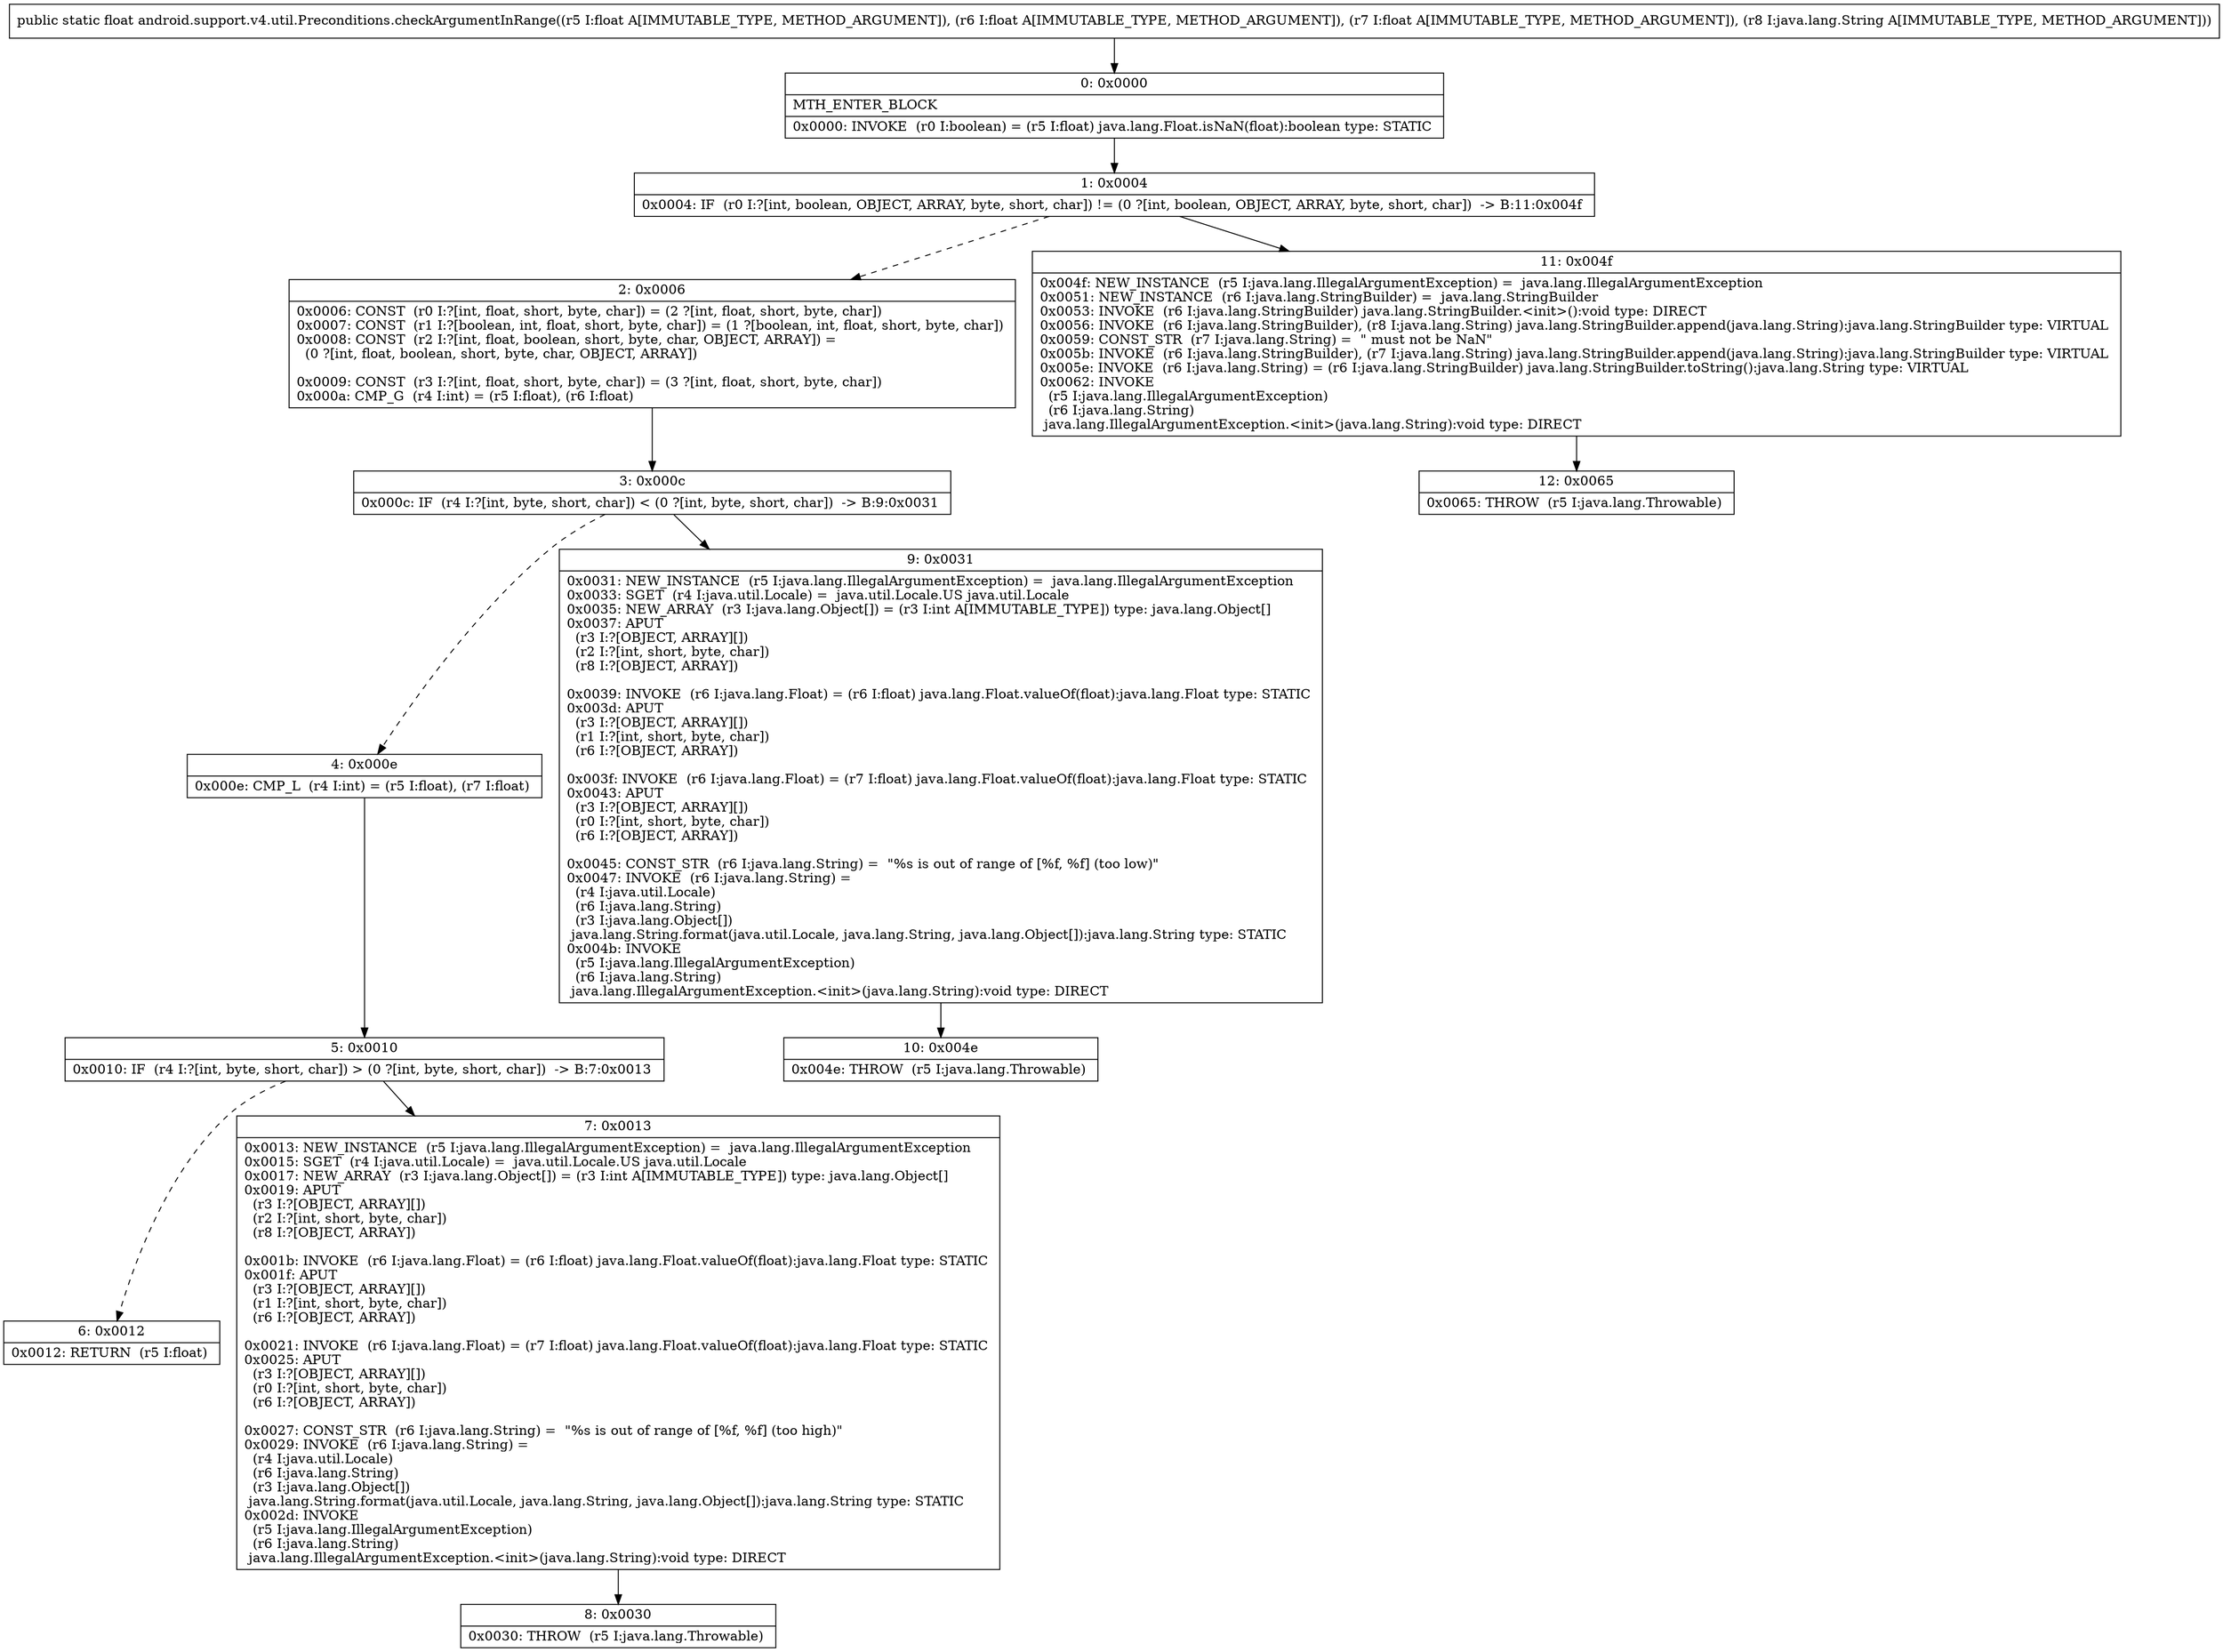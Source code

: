 digraph "CFG forandroid.support.v4.util.Preconditions.checkArgumentInRange(FFFLjava\/lang\/String;)F" {
Node_0 [shape=record,label="{0\:\ 0x0000|MTH_ENTER_BLOCK\l|0x0000: INVOKE  (r0 I:boolean) = (r5 I:float) java.lang.Float.isNaN(float):boolean type: STATIC \l}"];
Node_1 [shape=record,label="{1\:\ 0x0004|0x0004: IF  (r0 I:?[int, boolean, OBJECT, ARRAY, byte, short, char]) != (0 ?[int, boolean, OBJECT, ARRAY, byte, short, char])  \-\> B:11:0x004f \l}"];
Node_2 [shape=record,label="{2\:\ 0x0006|0x0006: CONST  (r0 I:?[int, float, short, byte, char]) = (2 ?[int, float, short, byte, char]) \l0x0007: CONST  (r1 I:?[boolean, int, float, short, byte, char]) = (1 ?[boolean, int, float, short, byte, char]) \l0x0008: CONST  (r2 I:?[int, float, boolean, short, byte, char, OBJECT, ARRAY]) = \l  (0 ?[int, float, boolean, short, byte, char, OBJECT, ARRAY])\l \l0x0009: CONST  (r3 I:?[int, float, short, byte, char]) = (3 ?[int, float, short, byte, char]) \l0x000a: CMP_G  (r4 I:int) = (r5 I:float), (r6 I:float) \l}"];
Node_3 [shape=record,label="{3\:\ 0x000c|0x000c: IF  (r4 I:?[int, byte, short, char]) \< (0 ?[int, byte, short, char])  \-\> B:9:0x0031 \l}"];
Node_4 [shape=record,label="{4\:\ 0x000e|0x000e: CMP_L  (r4 I:int) = (r5 I:float), (r7 I:float) \l}"];
Node_5 [shape=record,label="{5\:\ 0x0010|0x0010: IF  (r4 I:?[int, byte, short, char]) \> (0 ?[int, byte, short, char])  \-\> B:7:0x0013 \l}"];
Node_6 [shape=record,label="{6\:\ 0x0012|0x0012: RETURN  (r5 I:float) \l}"];
Node_7 [shape=record,label="{7\:\ 0x0013|0x0013: NEW_INSTANCE  (r5 I:java.lang.IllegalArgumentException) =  java.lang.IllegalArgumentException \l0x0015: SGET  (r4 I:java.util.Locale) =  java.util.Locale.US java.util.Locale \l0x0017: NEW_ARRAY  (r3 I:java.lang.Object[]) = (r3 I:int A[IMMUTABLE_TYPE]) type: java.lang.Object[] \l0x0019: APUT  \l  (r3 I:?[OBJECT, ARRAY][])\l  (r2 I:?[int, short, byte, char])\l  (r8 I:?[OBJECT, ARRAY])\l \l0x001b: INVOKE  (r6 I:java.lang.Float) = (r6 I:float) java.lang.Float.valueOf(float):java.lang.Float type: STATIC \l0x001f: APUT  \l  (r3 I:?[OBJECT, ARRAY][])\l  (r1 I:?[int, short, byte, char])\l  (r6 I:?[OBJECT, ARRAY])\l \l0x0021: INVOKE  (r6 I:java.lang.Float) = (r7 I:float) java.lang.Float.valueOf(float):java.lang.Float type: STATIC \l0x0025: APUT  \l  (r3 I:?[OBJECT, ARRAY][])\l  (r0 I:?[int, short, byte, char])\l  (r6 I:?[OBJECT, ARRAY])\l \l0x0027: CONST_STR  (r6 I:java.lang.String) =  \"%s is out of range of [%f, %f] (too high)\" \l0x0029: INVOKE  (r6 I:java.lang.String) = \l  (r4 I:java.util.Locale)\l  (r6 I:java.lang.String)\l  (r3 I:java.lang.Object[])\l java.lang.String.format(java.util.Locale, java.lang.String, java.lang.Object[]):java.lang.String type: STATIC \l0x002d: INVOKE  \l  (r5 I:java.lang.IllegalArgumentException)\l  (r6 I:java.lang.String)\l java.lang.IllegalArgumentException.\<init\>(java.lang.String):void type: DIRECT \l}"];
Node_8 [shape=record,label="{8\:\ 0x0030|0x0030: THROW  (r5 I:java.lang.Throwable) \l}"];
Node_9 [shape=record,label="{9\:\ 0x0031|0x0031: NEW_INSTANCE  (r5 I:java.lang.IllegalArgumentException) =  java.lang.IllegalArgumentException \l0x0033: SGET  (r4 I:java.util.Locale) =  java.util.Locale.US java.util.Locale \l0x0035: NEW_ARRAY  (r3 I:java.lang.Object[]) = (r3 I:int A[IMMUTABLE_TYPE]) type: java.lang.Object[] \l0x0037: APUT  \l  (r3 I:?[OBJECT, ARRAY][])\l  (r2 I:?[int, short, byte, char])\l  (r8 I:?[OBJECT, ARRAY])\l \l0x0039: INVOKE  (r6 I:java.lang.Float) = (r6 I:float) java.lang.Float.valueOf(float):java.lang.Float type: STATIC \l0x003d: APUT  \l  (r3 I:?[OBJECT, ARRAY][])\l  (r1 I:?[int, short, byte, char])\l  (r6 I:?[OBJECT, ARRAY])\l \l0x003f: INVOKE  (r6 I:java.lang.Float) = (r7 I:float) java.lang.Float.valueOf(float):java.lang.Float type: STATIC \l0x0043: APUT  \l  (r3 I:?[OBJECT, ARRAY][])\l  (r0 I:?[int, short, byte, char])\l  (r6 I:?[OBJECT, ARRAY])\l \l0x0045: CONST_STR  (r6 I:java.lang.String) =  \"%s is out of range of [%f, %f] (too low)\" \l0x0047: INVOKE  (r6 I:java.lang.String) = \l  (r4 I:java.util.Locale)\l  (r6 I:java.lang.String)\l  (r3 I:java.lang.Object[])\l java.lang.String.format(java.util.Locale, java.lang.String, java.lang.Object[]):java.lang.String type: STATIC \l0x004b: INVOKE  \l  (r5 I:java.lang.IllegalArgumentException)\l  (r6 I:java.lang.String)\l java.lang.IllegalArgumentException.\<init\>(java.lang.String):void type: DIRECT \l}"];
Node_10 [shape=record,label="{10\:\ 0x004e|0x004e: THROW  (r5 I:java.lang.Throwable) \l}"];
Node_11 [shape=record,label="{11\:\ 0x004f|0x004f: NEW_INSTANCE  (r5 I:java.lang.IllegalArgumentException) =  java.lang.IllegalArgumentException \l0x0051: NEW_INSTANCE  (r6 I:java.lang.StringBuilder) =  java.lang.StringBuilder \l0x0053: INVOKE  (r6 I:java.lang.StringBuilder) java.lang.StringBuilder.\<init\>():void type: DIRECT \l0x0056: INVOKE  (r6 I:java.lang.StringBuilder), (r8 I:java.lang.String) java.lang.StringBuilder.append(java.lang.String):java.lang.StringBuilder type: VIRTUAL \l0x0059: CONST_STR  (r7 I:java.lang.String) =  \" must not be NaN\" \l0x005b: INVOKE  (r6 I:java.lang.StringBuilder), (r7 I:java.lang.String) java.lang.StringBuilder.append(java.lang.String):java.lang.StringBuilder type: VIRTUAL \l0x005e: INVOKE  (r6 I:java.lang.String) = (r6 I:java.lang.StringBuilder) java.lang.StringBuilder.toString():java.lang.String type: VIRTUAL \l0x0062: INVOKE  \l  (r5 I:java.lang.IllegalArgumentException)\l  (r6 I:java.lang.String)\l java.lang.IllegalArgumentException.\<init\>(java.lang.String):void type: DIRECT \l}"];
Node_12 [shape=record,label="{12\:\ 0x0065|0x0065: THROW  (r5 I:java.lang.Throwable) \l}"];
MethodNode[shape=record,label="{public static float android.support.v4.util.Preconditions.checkArgumentInRange((r5 I:float A[IMMUTABLE_TYPE, METHOD_ARGUMENT]), (r6 I:float A[IMMUTABLE_TYPE, METHOD_ARGUMENT]), (r7 I:float A[IMMUTABLE_TYPE, METHOD_ARGUMENT]), (r8 I:java.lang.String A[IMMUTABLE_TYPE, METHOD_ARGUMENT])) }"];
MethodNode -> Node_0;
Node_0 -> Node_1;
Node_1 -> Node_2[style=dashed];
Node_1 -> Node_11;
Node_2 -> Node_3;
Node_3 -> Node_4[style=dashed];
Node_3 -> Node_9;
Node_4 -> Node_5;
Node_5 -> Node_6[style=dashed];
Node_5 -> Node_7;
Node_7 -> Node_8;
Node_9 -> Node_10;
Node_11 -> Node_12;
}

